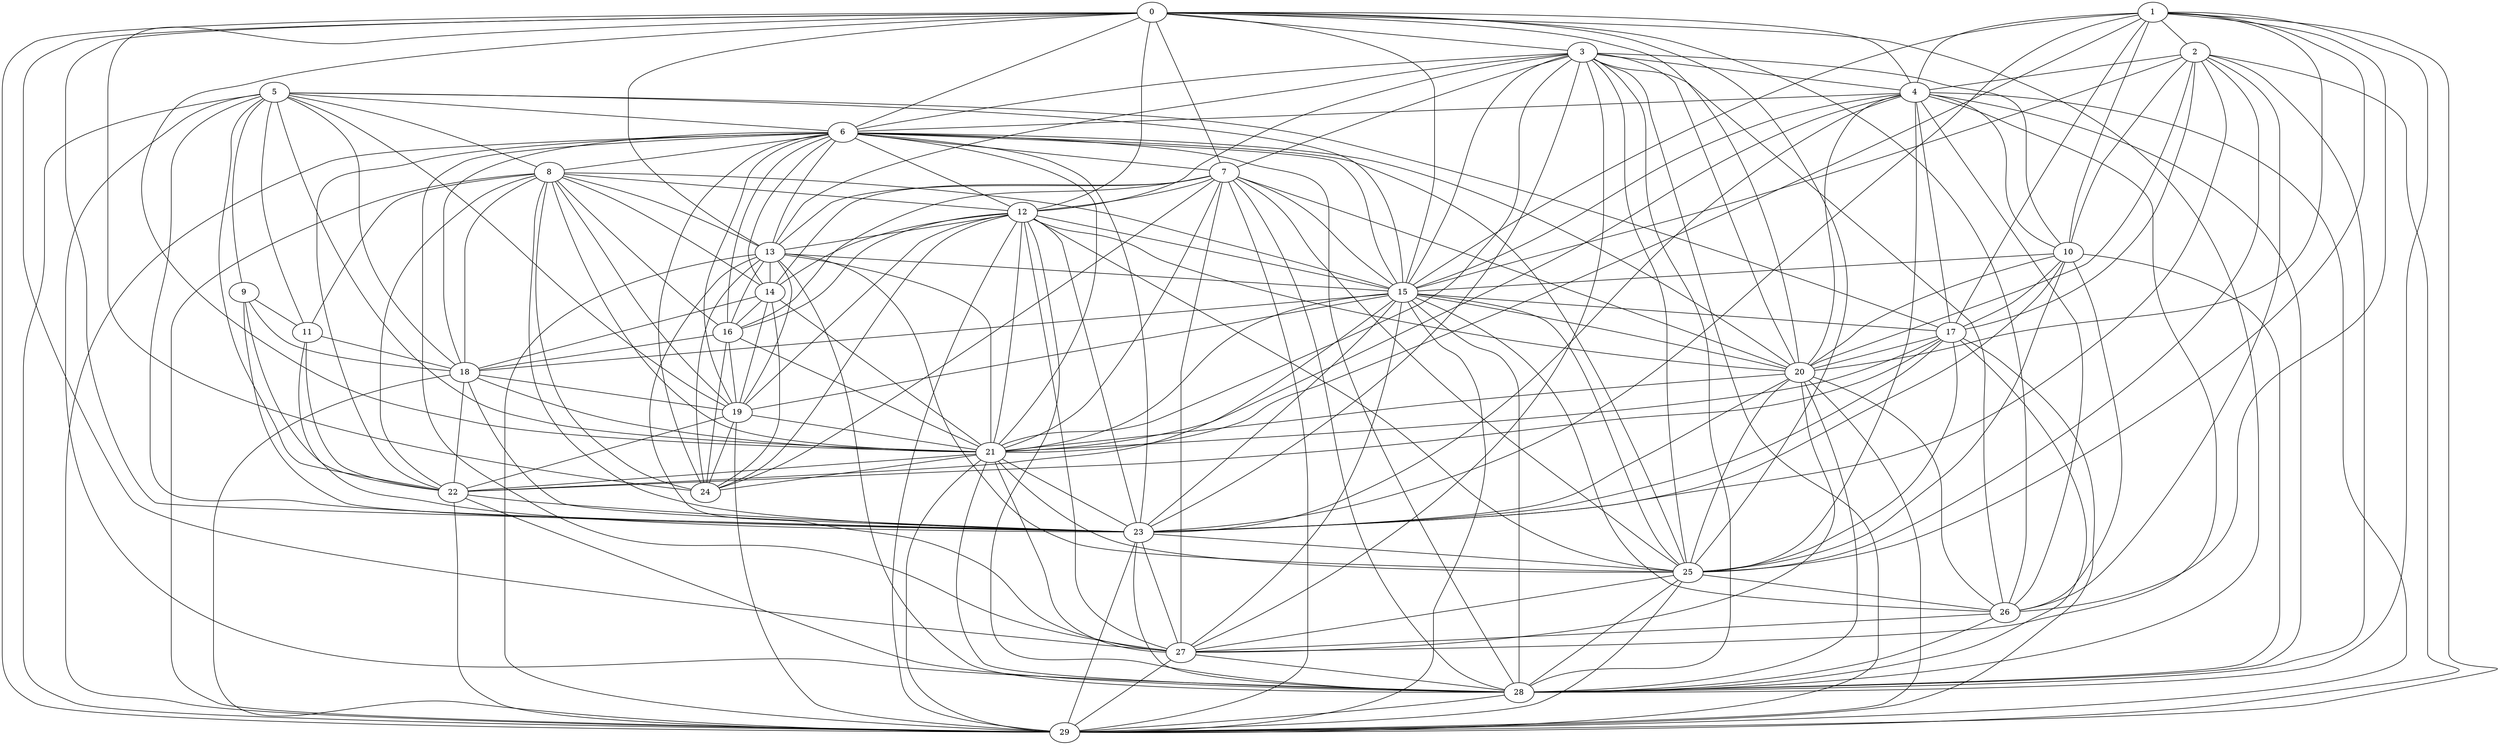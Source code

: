graph{
   12 [pos="535.059068409045, 194.76859217784937",];
   11 [pos="906.8818049697819, 905.3971302956252",];
   10 [pos="36.2912288438878, 713.3621728812859",];
   9 [pos="822.6291848054748, 969.6724858536759",];
   29 [pos="504.8548026147198, 527.1724384050183",];
   8 [pos="937.9792975625581, 475.42424192022645",];
   28 [pos="431.99415475973234, 475.92934288420884",];
   7 [pos="457.76429797039077, 65.16475553695733",];
   27 [pos="323.30254772819586, 249.85151877826206",];
   6 [pos="534.6294363906495, 351.1167663277558",];
   26 [pos="9.597654053199346, 416.8315520822058",];
   5 [pos="790.1505245531145, 741.5877376068428",];
   25 [pos="343.1195524234716, 403.7318397029356",];
   4 [pos="135.5222674350559, 648.820758636014",];
   24 [pos="821.0286417076063, 85.0798650058685",];
   3 [pos="296.60950564811117, 287.6351897024827",];
   23 [pos="487.03142988827653, 652.4677504399895",];
   2 [pos="109.7684549393766, 812.4725562334406",];
   22 [pos="773.2124686979492, 738.0418028756156",];
   1 [pos="261.8446388191339, 809.8158451083214",];
   21 [pos="596.7551368588674, 501.9069036926559",];
   20 [pos="174.68191545956725, 472.8939109506187",];
   19 [pos="963.8140062878524, 367.31188257907576",];
   0 [pos="400.11386245002825, 314.0202815979273",];
   18 [pos="937.1989080036774, 606.9090425760965",];
   17 [pos="301.69085814075316, 829.237855818343",];
   16 [pos="896.9180524824407, 171.44949097690863",];
   15 [pos="480.51552614625825, 489.491590329055",];
   14 [pos="896.0180408258889, 164.36901209240406",];
   13 [pos="707.1144207959866, 82.7323881948061",];
   3 -- 25;
   8 -- 16;
   0 -- 7;
   3 -- 23;
   8 -- 18;
   0 -- 6;
   3 -- 21;
   8 -- 19;
   0 -- 4;
   3 -- 20;
   8 -- 21;
   1 -- 2;
   3 -- 15;
   8 -- 22;
   3 -- 13;
   8 -- 23;
   3 -- 12;
   8 -- 24;
   3 -- 10;
   8 -- 29;
   0 -- 12;
   3 -- 7;
   10 -- 15;
   3 -- 6;
   9 -- 18;
   4 -- 6;
   9 -- 22;
   2 -- 29;
   9 -- 23;
   2 -- 28;
   11 -- 18;
   2 -- 26;
   10 -- 17;
   10 -- 20;
   10 -- 23;
   2 -- 23;
   10 -- 25;
   2 -- 20;
   10 -- 26;
   2 -- 17;
   10 -- 28;
   2 -- 15;
   12 -- 13;
   3 -- 26;
   2 -- 10;
   11 -- 22;
   3 -- 4;
   3 -- 27;
   11 -- 23;
   1 -- 29;
   3 -- 28;
   13 -- 14;
   1 -- 28;
   3 -- 29;
   12 -- 14;
   1 -- 26;
   5 -- 6;
   12 -- 15;
   1 -- 25;
   4 -- 10;
   12 -- 16;
   1 -- 23;
   4 -- 15;
   12 -- 19;
   1 -- 21;
   4 -- 17;
   12 -- 20;
   1 -- 20;
   4 -- 20;
   12 -- 21;
   1 -- 17;
   4 -- 21;
   12 -- 23;
   1 -- 15;
   4 -- 23;
   12 -- 24;
   1 -- 10;
   4 -- 25;
   12 -- 25;
   1 -- 4;
   4 -- 26;
   12 -- 27;
   2 -- 4;
   4 -- 27;
   12 -- 28;
   0 -- 29;
   0 -- 3;
   4 -- 28;
   12 -- 29;
   0 -- 28;
   4 -- 29;
   14 -- 16;
   0 -- 27;
   0 -- 26;
   6 -- 7;
   13 -- 15;
   2 -- 25;
   0 -- 25;
   5 -- 8;
   13 -- 16;
   0 -- 24;
   5 -- 9;
   13 -- 19;
   0 -- 23;
   5 -- 11;
   13 -- 21;
   5 -- 15;
   0 -- 21;
   13 -- 24;
   5 -- 17;
   13 -- 25;
   13 -- 27;
   8 -- 14;
   13 -- 28;
   8 -- 13;
   0 -- 15;
   13 -- 29;
   8 -- 12;
   15 -- 17;
   9 -- 11;
   14 -- 18;
   8 -- 15;
   14 -- 19;
   7 -- 28;
   14 -- 21;
   7 -- 27;
   14 -- 24;
   7 -- 25;
   16 -- 18;
   7 -- 24;
   15 -- 18;
   7 -- 21;
   15 -- 19;
   7 -- 20;
   15 -- 20;
   7 -- 16;
   15 -- 21;
   7 -- 15;
   15 -- 22;
   7 -- 14;
   15 -- 23;
   7 -- 13;
   27 -- 29;
   15 -- 25;
   8 -- 11;
   28 -- 29;
   15 -- 26;
   6 -- 29;
   26 -- 28;
   15 -- 27;
   6 -- 28;
   27 -- 28;
   15 -- 28;
   6 -- 27;
   25 -- 29;
   15 -- 29;
   6 -- 25;
   25 -- 28;
   17 -- 20;
   6 -- 24;
   25 -- 27;
   16 -- 19;
   6 -- 23;
   25 -- 26;
   16 -- 21;
   7 -- 29;
   23 -- 29;
   16 -- 24;
   6 -- 21;
   23 -- 28;
   18 -- 19;
   6 -- 20;
   23 -- 27;
   17 -- 21;
   26 -- 27;
   6 -- 19;
   17 -- 22;
   20 -- 25;
   22 -- 29;
   6 -- 18;
   17 -- 23;
   22 -- 28;
   6 -- 16;
   17 -- 25;
   23 -- 25;
   6 -- 15;
   17 -- 28;
   21 -- 29;
   6 -- 14;
   17 -- 29;
   21 -- 28;
   6 -- 13;
   19 -- 21;
   21 -- 27;
   6 -- 12;
   18 -- 21;
   21 -- 25;
   6 -- 8;
   18 -- 22;
   21 -- 24;
   7 -- 12;
   18 -- 23;
   21 -- 22;
   21 -- 23;
   5 -- 29;
   18 -- 29;
   22 -- 23;
   5 -- 28;
   20 -- 21;
   20 -- 29;
   5 -- 23;
   5 -- 22;
   19 -- 22;
   20 -- 28;
   6 -- 22;
   5 -- 21;
   19 -- 24;
   20 -- 27;
   5 -- 19;
   19 -- 29;
   20 -- 23;
   0 -- 13;
   20 -- 26;
   5 -- 18;
   0 -- 20;
}